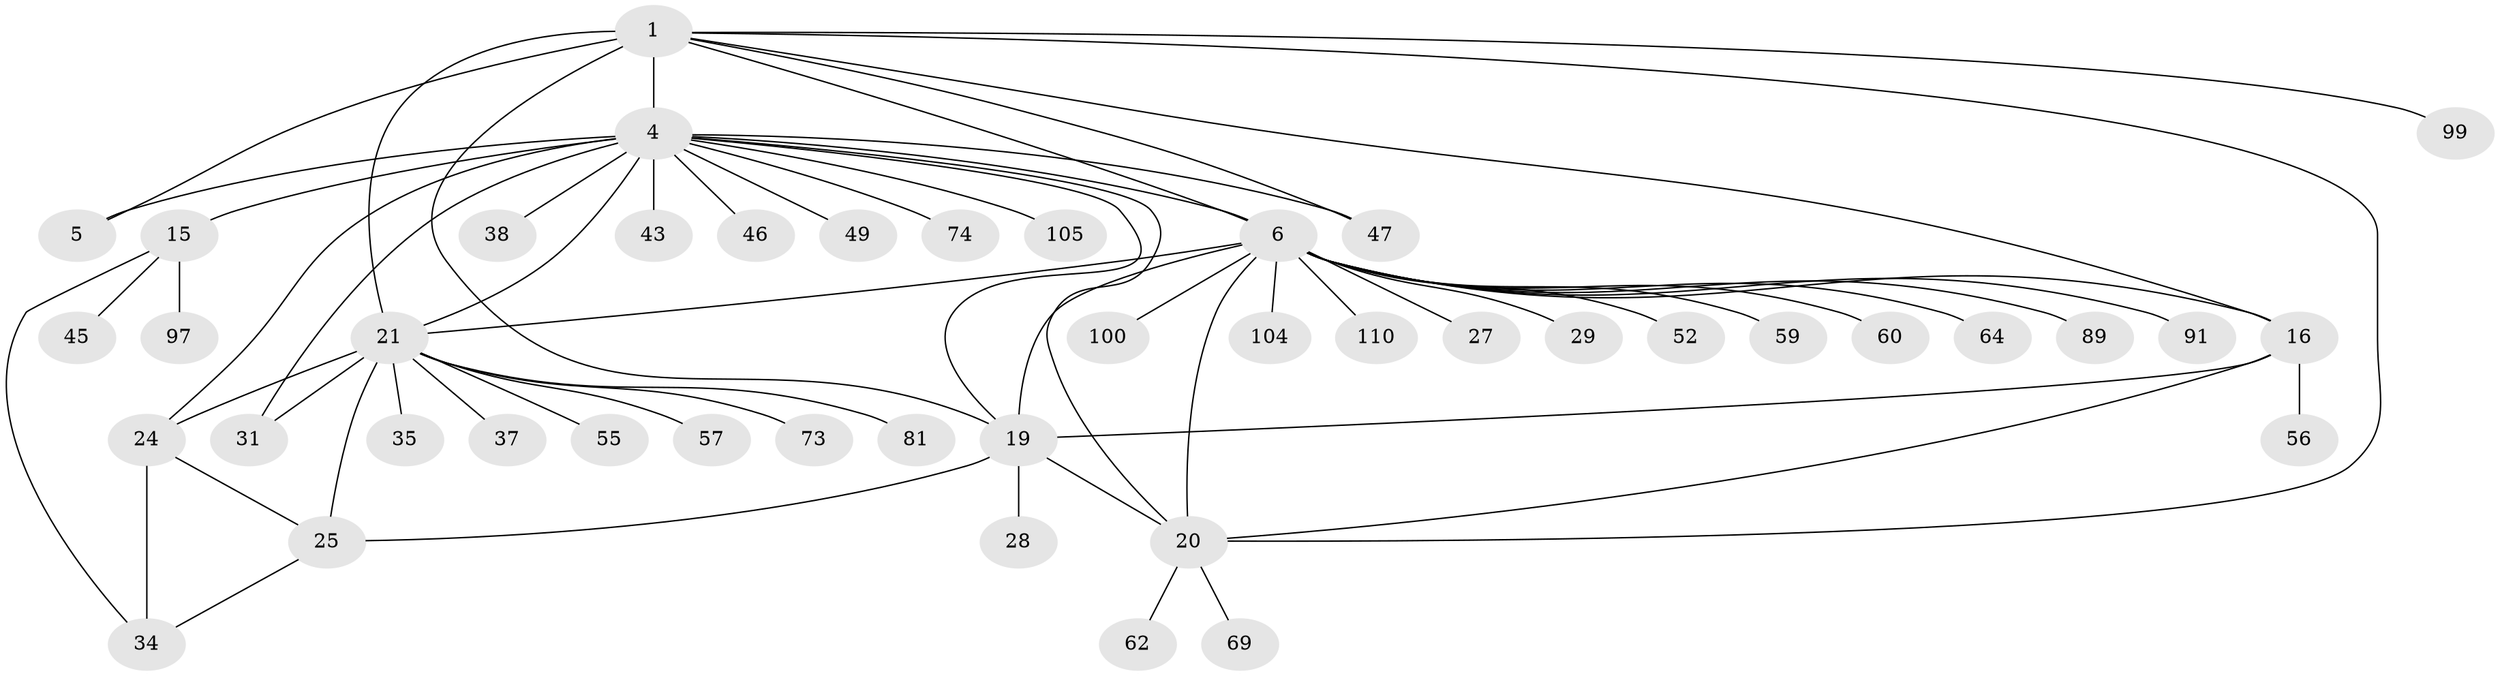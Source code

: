 // original degree distribution, {5: 0.02727272727272727, 9: 0.045454545454545456, 7: 0.045454545454545456, 10: 0.02727272727272727, 8: 0.03636363636363636, 14: 0.00909090909090909, 6: 0.045454545454545456, 1: 0.5545454545454546, 3: 0.03636363636363636, 2: 0.17272727272727273}
// Generated by graph-tools (version 1.1) at 2025/19/03/04/25 18:19:29]
// undirected, 44 vertices, 62 edges
graph export_dot {
graph [start="1"]
  node [color=gray90,style=filled];
  1 [super="+18+2"];
  4 [super="+11"];
  5 [super="+54+92+88+33"];
  6 [super="+9+7+8"];
  15 [super="+95+42"];
  16;
  19 [super="+84+36"];
  20;
  21 [super="+23+22+106"];
  24 [super="+107+30+90"];
  25 [super="+82"];
  27 [super="+83+67"];
  28;
  29;
  31;
  34 [super="+70+51"];
  35 [super="+76"];
  37;
  38;
  43;
  45;
  46;
  47 [super="+53"];
  49;
  52;
  55 [super="+87"];
  56 [super="+94"];
  57 [super="+79"];
  59;
  60;
  62;
  64;
  69;
  73 [super="+102"];
  74;
  81 [super="+96"];
  89;
  91;
  97;
  99;
  100;
  104;
  105;
  110;
  1 -- 4 [weight=3];
  1 -- 5 [weight=3];
  1 -- 16;
  1 -- 99;
  1 -- 19;
  1 -- 20;
  1 -- 6 [weight=2];
  1 -- 21;
  1 -- 47;
  4 -- 5;
  4 -- 31;
  4 -- 38;
  4 -- 43;
  4 -- 46 [weight=2];
  4 -- 15 [weight=6];
  4 -- 6 [weight=2];
  4 -- 105;
  4 -- 74;
  4 -- 47;
  4 -- 49;
  4 -- 19;
  4 -- 20;
  4 -- 21;
  4 -- 24;
  6 -- 64;
  6 -- 21;
  6 -- 16;
  6 -- 19;
  6 -- 20;
  6 -- 89;
  6 -- 27;
  6 -- 91;
  6 -- 29;
  6 -- 104;
  6 -- 110;
  6 -- 52;
  6 -- 59;
  6 -- 60;
  6 -- 100;
  15 -- 34;
  15 -- 45;
  15 -- 97;
  16 -- 19;
  16 -- 20;
  16 -- 56;
  19 -- 20;
  19 -- 25;
  19 -- 28;
  20 -- 62;
  20 -- 69;
  21 -- 24 [weight=3];
  21 -- 25 [weight=3];
  21 -- 73;
  21 -- 81;
  21 -- 57;
  21 -- 31;
  21 -- 35;
  21 -- 37;
  21 -- 55;
  24 -- 25;
  24 -- 34;
  25 -- 34;
}
